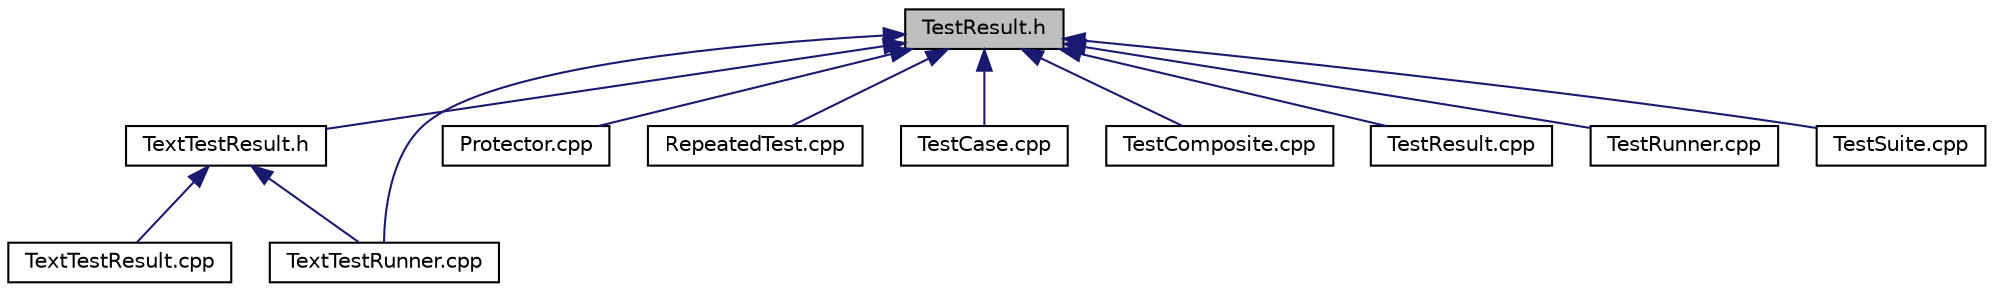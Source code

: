 digraph "TestResult.h"
{
  edge [fontname="Helvetica",fontsize="10",labelfontname="Helvetica",labelfontsize="10"];
  node [fontname="Helvetica",fontsize="10",shape=record];
  Node8 [label="TestResult.h",height=0.2,width=0.4,color="black", fillcolor="grey75", style="filled", fontcolor="black"];
  Node8 -> Node9 [dir="back",color="midnightblue",fontsize="10",style="solid",fontname="Helvetica"];
  Node9 [label="TextTestResult.h",height=0.2,width=0.4,color="black", fillcolor="white", style="filled",URL="$_text_test_result_8h.html"];
  Node9 -> Node10 [dir="back",color="midnightblue",fontsize="10",style="solid",fontname="Helvetica"];
  Node10 [label="TextTestResult.cpp",height=0.2,width=0.4,color="black", fillcolor="white", style="filled",URL="$_text_test_result_8cpp.html"];
  Node9 -> Node11 [dir="back",color="midnightblue",fontsize="10",style="solid",fontname="Helvetica"];
  Node11 [label="TextTestRunner.cpp",height=0.2,width=0.4,color="black", fillcolor="white", style="filled",URL="$_text_test_runner_8cpp.html"];
  Node8 -> Node12 [dir="back",color="midnightblue",fontsize="10",style="solid",fontname="Helvetica"];
  Node12 [label="Protector.cpp",height=0.2,width=0.4,color="black", fillcolor="white", style="filled",URL="$_protector_8cpp.html"];
  Node8 -> Node13 [dir="back",color="midnightblue",fontsize="10",style="solid",fontname="Helvetica"];
  Node13 [label="RepeatedTest.cpp",height=0.2,width=0.4,color="black", fillcolor="white", style="filled",URL="$_repeated_test_8cpp.html"];
  Node8 -> Node14 [dir="back",color="midnightblue",fontsize="10",style="solid",fontname="Helvetica"];
  Node14 [label="TestCase.cpp",height=0.2,width=0.4,color="black", fillcolor="white", style="filled",URL="$_test_case_8cpp.html"];
  Node8 -> Node15 [dir="back",color="midnightblue",fontsize="10",style="solid",fontname="Helvetica"];
  Node15 [label="TestComposite.cpp",height=0.2,width=0.4,color="black", fillcolor="white", style="filled",URL="$_test_composite_8cpp.html"];
  Node8 -> Node16 [dir="back",color="midnightblue",fontsize="10",style="solid",fontname="Helvetica"];
  Node16 [label="TestResult.cpp",height=0.2,width=0.4,color="black", fillcolor="white", style="filled",URL="$_test_result_8cpp.html"];
  Node8 -> Node17 [dir="back",color="midnightblue",fontsize="10",style="solid",fontname="Helvetica"];
  Node17 [label="TestRunner.cpp",height=0.2,width=0.4,color="black", fillcolor="white", style="filled",URL="$_test_runner_8cpp.html"];
  Node8 -> Node18 [dir="back",color="midnightblue",fontsize="10",style="solid",fontname="Helvetica"];
  Node18 [label="TestSuite.cpp",height=0.2,width=0.4,color="black", fillcolor="white", style="filled",URL="$_test_suite_8cpp.html"];
  Node8 -> Node11 [dir="back",color="midnightblue",fontsize="10",style="solid",fontname="Helvetica"];
}
